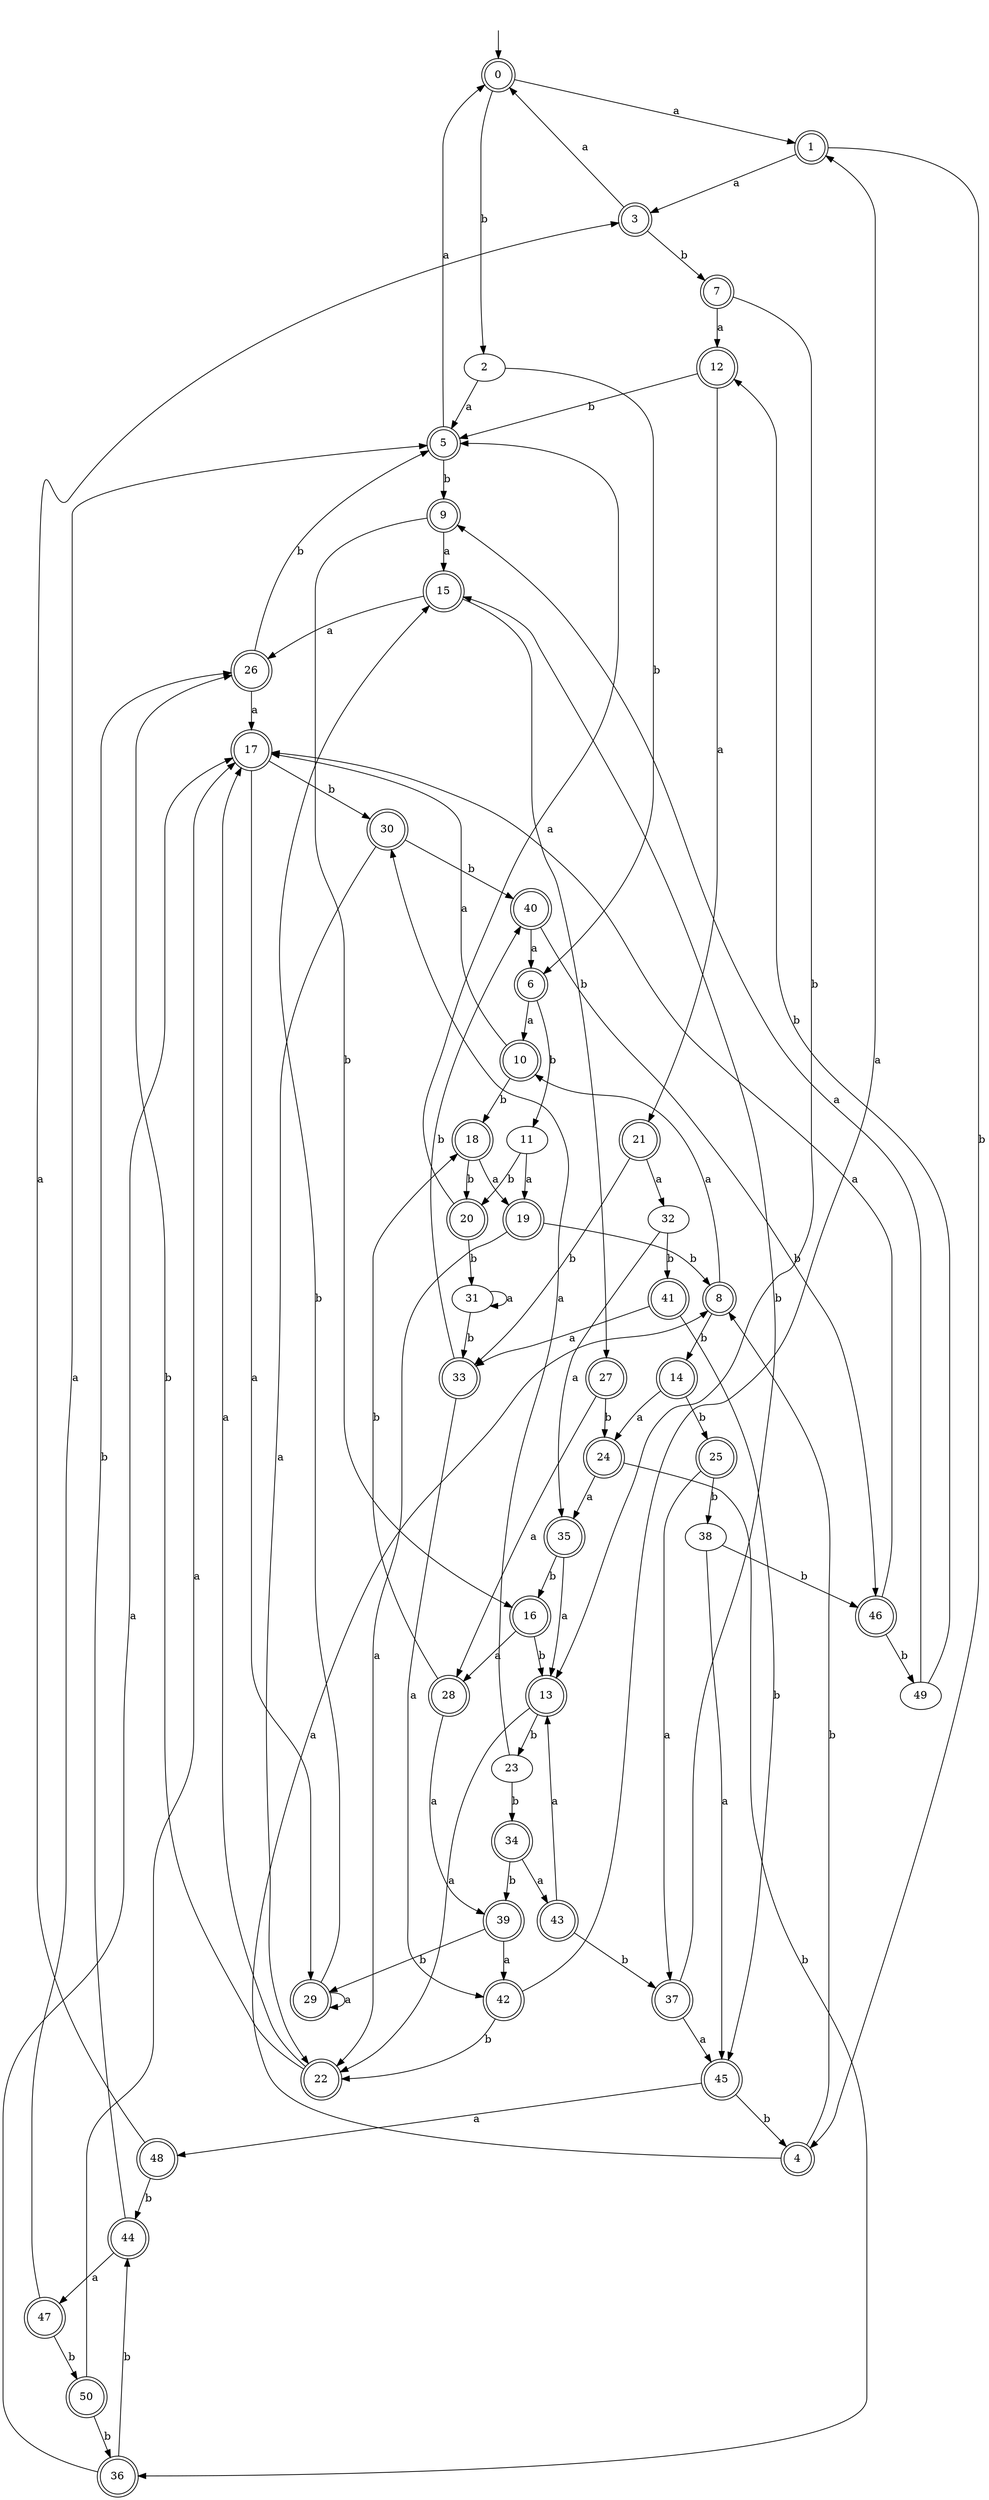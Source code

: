 digraph RandomDFA {
  __start0 [label="", shape=none];
  __start0 -> 0 [label=""];
  0 [shape=circle] [shape=doublecircle]
  0 -> 1 [label="a"]
  0 -> 2 [label="b"]
  1 [shape=doublecircle]
  1 -> 3 [label="a"]
  1 -> 4 [label="b"]
  2
  2 -> 5 [label="a"]
  2 -> 6 [label="b"]
  3 [shape=doublecircle]
  3 -> 0 [label="a"]
  3 -> 7 [label="b"]
  4 [shape=doublecircle]
  4 -> 8 [label="a"]
  4 -> 8 [label="b"]
  5 [shape=doublecircle]
  5 -> 0 [label="a"]
  5 -> 9 [label="b"]
  6 [shape=doublecircle]
  6 -> 10 [label="a"]
  6 -> 11 [label="b"]
  7 [shape=doublecircle]
  7 -> 12 [label="a"]
  7 -> 13 [label="b"]
  8 [shape=doublecircle]
  8 -> 10 [label="a"]
  8 -> 14 [label="b"]
  9 [shape=doublecircle]
  9 -> 15 [label="a"]
  9 -> 16 [label="b"]
  10 [shape=doublecircle]
  10 -> 17 [label="a"]
  10 -> 18 [label="b"]
  11
  11 -> 19 [label="a"]
  11 -> 20 [label="b"]
  12 [shape=doublecircle]
  12 -> 21 [label="a"]
  12 -> 5 [label="b"]
  13 [shape=doublecircle]
  13 -> 22 [label="a"]
  13 -> 23 [label="b"]
  14 [shape=doublecircle]
  14 -> 24 [label="a"]
  14 -> 25 [label="b"]
  15 [shape=doublecircle]
  15 -> 26 [label="a"]
  15 -> 27 [label="b"]
  16 [shape=doublecircle]
  16 -> 28 [label="a"]
  16 -> 13 [label="b"]
  17 [shape=doublecircle]
  17 -> 29 [label="a"]
  17 -> 30 [label="b"]
  18 [shape=doublecircle]
  18 -> 19 [label="a"]
  18 -> 20 [label="b"]
  19 [shape=doublecircle]
  19 -> 22 [label="a"]
  19 -> 8 [label="b"]
  20 [shape=doublecircle]
  20 -> 5 [label="a"]
  20 -> 31 [label="b"]
  21 [shape=doublecircle]
  21 -> 32 [label="a"]
  21 -> 33 [label="b"]
  22 [shape=doublecircle]
  22 -> 17 [label="a"]
  22 -> 26 [label="b"]
  23
  23 -> 30 [label="a"]
  23 -> 34 [label="b"]
  24 [shape=doublecircle]
  24 -> 35 [label="a"]
  24 -> 36 [label="b"]
  25 [shape=doublecircle]
  25 -> 37 [label="a"]
  25 -> 38 [label="b"]
  26 [shape=doublecircle]
  26 -> 17 [label="a"]
  26 -> 5 [label="b"]
  27 [shape=doublecircle]
  27 -> 28 [label="a"]
  27 -> 24 [label="b"]
  28 [shape=doublecircle]
  28 -> 39 [label="a"]
  28 -> 18 [label="b"]
  29 [shape=doublecircle]
  29 -> 29 [label="a"]
  29 -> 15 [label="b"]
  30 [shape=doublecircle]
  30 -> 22 [label="a"]
  30 -> 40 [label="b"]
  31
  31 -> 31 [label="a"]
  31 -> 33 [label="b"]
  32
  32 -> 35 [label="a"]
  32 -> 41 [label="b"]
  33 [shape=doublecircle]
  33 -> 42 [label="a"]
  33 -> 40 [label="b"]
  34 [shape=doublecircle]
  34 -> 43 [label="a"]
  34 -> 39 [label="b"]
  35 [shape=doublecircle]
  35 -> 13 [label="a"]
  35 -> 16 [label="b"]
  36 [shape=doublecircle]
  36 -> 17 [label="a"]
  36 -> 44 [label="b"]
  37 [shape=doublecircle]
  37 -> 45 [label="a"]
  37 -> 15 [label="b"]
  38
  38 -> 45 [label="a"]
  38 -> 46 [label="b"]
  39 [shape=doublecircle]
  39 -> 42 [label="a"]
  39 -> 29 [label="b"]
  40 [shape=doublecircle]
  40 -> 6 [label="a"]
  40 -> 46 [label="b"]
  41 [shape=doublecircle]
  41 -> 33 [label="a"]
  41 -> 45 [label="b"]
  42 [shape=doublecircle]
  42 -> 1 [label="a"]
  42 -> 22 [label="b"]
  43 [shape=doublecircle]
  43 -> 13 [label="a"]
  43 -> 37 [label="b"]
  44 [shape=doublecircle]
  44 -> 47 [label="a"]
  44 -> 26 [label="b"]
  45 [shape=doublecircle]
  45 -> 48 [label="a"]
  45 -> 4 [label="b"]
  46 [shape=doublecircle]
  46 -> 17 [label="a"]
  46 -> 49 [label="b"]
  47 [shape=doublecircle]
  47 -> 5 [label="a"]
  47 -> 50 [label="b"]
  48 [shape=doublecircle]
  48 -> 3 [label="a"]
  48 -> 44 [label="b"]
  49
  49 -> 9 [label="a"]
  49 -> 12 [label="b"]
  50 [shape=doublecircle]
  50 -> 17 [label="a"]
  50 -> 36 [label="b"]
}
